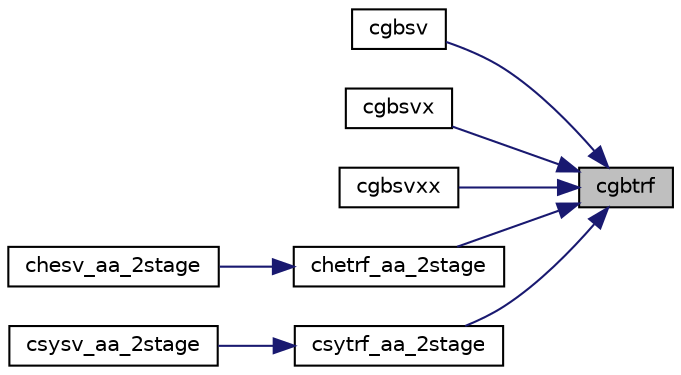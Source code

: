 digraph "cgbtrf"
{
 // LATEX_PDF_SIZE
  edge [fontname="Helvetica",fontsize="10",labelfontname="Helvetica",labelfontsize="10"];
  node [fontname="Helvetica",fontsize="10",shape=record];
  rankdir="RL";
  Node1 [label="cgbtrf",height=0.2,width=0.4,color="black", fillcolor="grey75", style="filled", fontcolor="black",tooltip="CGBTRF"];
  Node1 -> Node2 [dir="back",color="midnightblue",fontsize="10",style="solid",fontname="Helvetica"];
  Node2 [label="cgbsv",height=0.2,width=0.4,color="black", fillcolor="white", style="filled",URL="$cgbsv_8f.html#a9b44557f795536a0e2c2949b894022f7",tooltip="CGBSV computes the solution to system of linear equations A * X = B for GB matrices (simple driver)"];
  Node1 -> Node3 [dir="back",color="midnightblue",fontsize="10",style="solid",fontname="Helvetica"];
  Node3 [label="cgbsvx",height=0.2,width=0.4,color="black", fillcolor="white", style="filled",URL="$cgbsvx_8f.html#a887b8e19c54f73b82637b3c2d0b5a178",tooltip="CGBSVX computes the solution to system of linear equations A * X = B for GB matrices"];
  Node1 -> Node4 [dir="back",color="midnightblue",fontsize="10",style="solid",fontname="Helvetica"];
  Node4 [label="cgbsvxx",height=0.2,width=0.4,color="black", fillcolor="white", style="filled",URL="$cgbsvxx_8f.html#a366c297439ac18cfefeb91629d44f2cb",tooltip="CGBSVXX computes the solution to system of linear equations A * X = B for GB matrices"];
  Node1 -> Node5 [dir="back",color="midnightblue",fontsize="10",style="solid",fontname="Helvetica"];
  Node5 [label="chetrf_aa_2stage",height=0.2,width=0.4,color="black", fillcolor="white", style="filled",URL="$chetrf__aa__2stage_8f.html#ab8c36305b9b3b7622f6c51d782ac10dc",tooltip="CHETRF_AA_2STAGE"];
  Node5 -> Node6 [dir="back",color="midnightblue",fontsize="10",style="solid",fontname="Helvetica"];
  Node6 [label="chesv_aa_2stage",height=0.2,width=0.4,color="black", fillcolor="white", style="filled",URL="$chesv__aa__2stage_8f.html#abb66fb23be3a7311b71271a2717b35eb",tooltip="CHESV_AA_2STAGE computes the solution to system of linear equations A * X = B for HE matrices"];
  Node1 -> Node7 [dir="back",color="midnightblue",fontsize="10",style="solid",fontname="Helvetica"];
  Node7 [label="csytrf_aa_2stage",height=0.2,width=0.4,color="black", fillcolor="white", style="filled",URL="$csytrf__aa__2stage_8f.html#a480a32878b7395e53bd00b74458f425b",tooltip="CSYTRF_AA_2STAGE"];
  Node7 -> Node8 [dir="back",color="midnightblue",fontsize="10",style="solid",fontname="Helvetica"];
  Node8 [label="csysv_aa_2stage",height=0.2,width=0.4,color="black", fillcolor="white", style="filled",URL="$csysv__aa__2stage_8f.html#a30ffaa7302b864fdaeaf2fafe4f448b0",tooltip="CSYSV_AA_2STAGE computes the solution to system of linear equations A * X = B for SY matrices"];
}
